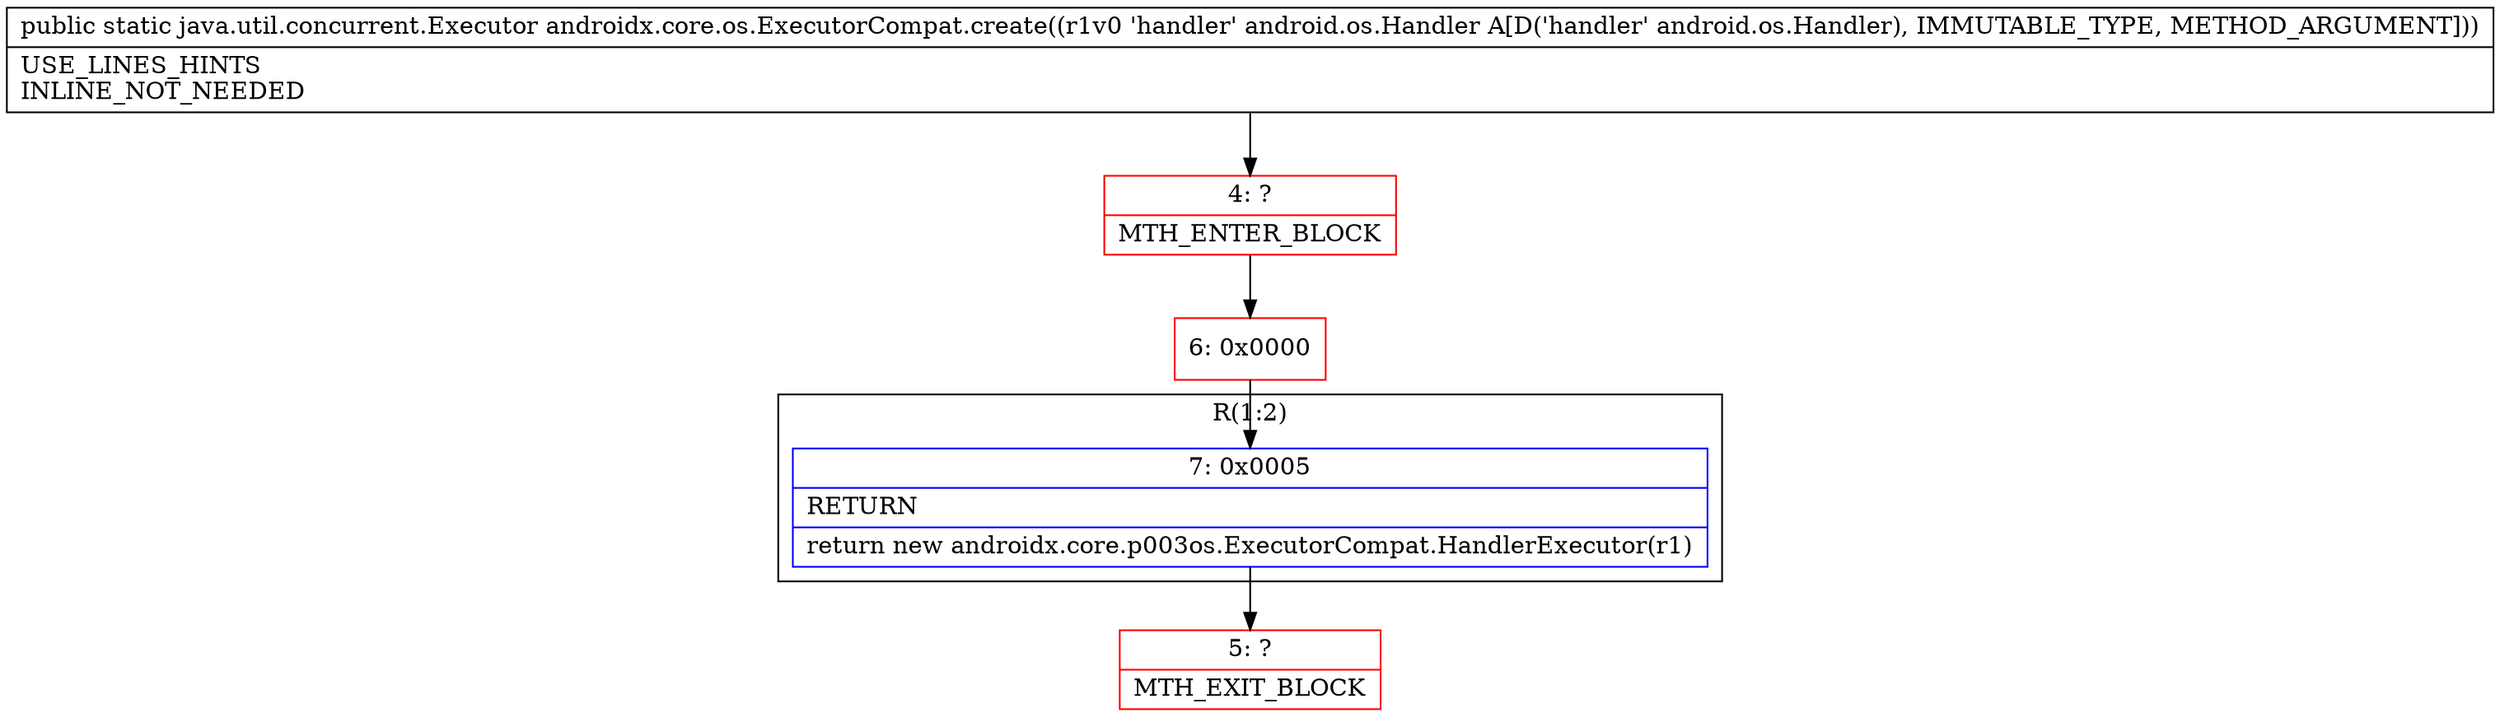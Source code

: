 digraph "CFG forandroidx.core.os.ExecutorCompat.create(Landroid\/os\/Handler;)Ljava\/util\/concurrent\/Executor;" {
subgraph cluster_Region_468256844 {
label = "R(1:2)";
node [shape=record,color=blue];
Node_7 [shape=record,label="{7\:\ 0x0005|RETURN\l|return new androidx.core.p003os.ExecutorCompat.HandlerExecutor(r1)\l}"];
}
Node_4 [shape=record,color=red,label="{4\:\ ?|MTH_ENTER_BLOCK\l}"];
Node_6 [shape=record,color=red,label="{6\:\ 0x0000}"];
Node_5 [shape=record,color=red,label="{5\:\ ?|MTH_EXIT_BLOCK\l}"];
MethodNode[shape=record,label="{public static java.util.concurrent.Executor androidx.core.os.ExecutorCompat.create((r1v0 'handler' android.os.Handler A[D('handler' android.os.Handler), IMMUTABLE_TYPE, METHOD_ARGUMENT]))  | USE_LINES_HINTS\lINLINE_NOT_NEEDED\l}"];
MethodNode -> Node_4;Node_7 -> Node_5;
Node_4 -> Node_6;
Node_6 -> Node_7;
}

